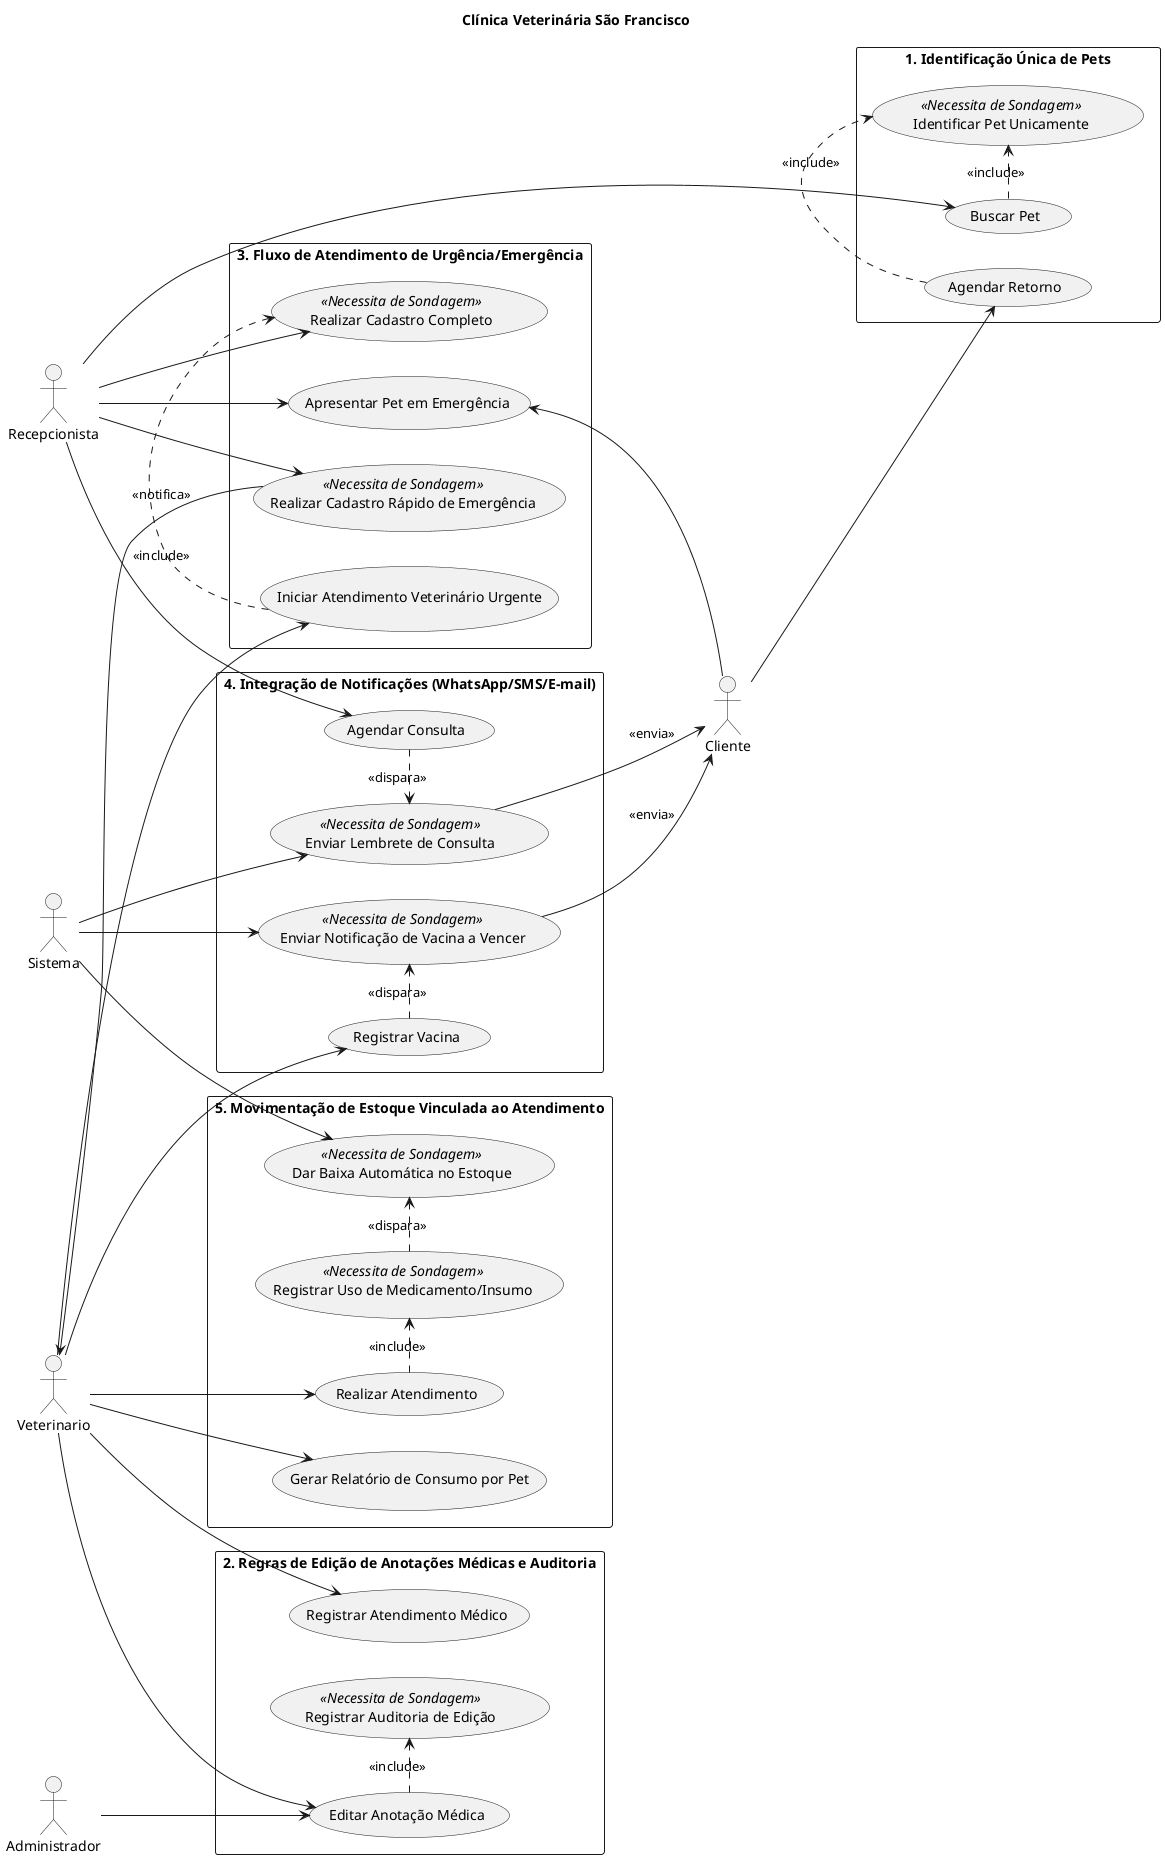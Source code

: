 @startuml
left to right direction
skinparam packageStyle rectangle
skinparam shadowing false

title Panorama Geral - Casos de Uso para Sondagem de Requisitos  
title Clínica Veterinária São Francisco

actor Cliente as cliente
actor Recepcionista as recepcionista
actor Veterinario as veterinario
actor Administrador as administrador
actor Sistema as sistema

' ---------------- PACOTE 1 ----------------
package "1. Identificação Única de Pets" {
  usecase "Buscar Pet" as UC1_1
  usecase "Agendar Retorno" as UC1_2
  usecase "Identificar Pet Unicamente" as UC1_3 <<Necessita de Sondagem>>

  cliente --> UC1_2
  recepcionista --> UC1_1
  UC1_1 .> UC1_3 : <<include>>
  UC1_2 .> UC1_3 : <<include>>
}

' ---------------- PACOTE 2 ----------------
package "2. Regras de Edição de Anotações Médicas e Auditoria" {
  usecase "Registrar Atendimento Médico" as UC2_1
  usecase "Editar Anotação Médica" as UC2_2
  usecase "Registrar Auditoria de Edição" as UC2_3 <<Necessita de Sondagem>>

  veterinario --> UC2_1
  veterinario --> UC2_2
  administrador --> UC2_2
  UC2_2 .> UC2_3 : <<include>>
}

' ---------------- PACOTE 3 ----------------
package "3. Fluxo de Atendimento de Urgência/Emergência" {
  usecase "Apresentar Pet em Emergência" as UC3_1
  usecase "Realizar Cadastro Rápido de Emergência" as UC3_2 <<Necessita de Sondagem>>
  usecase "Iniciar Atendimento Veterinário Urgente" as UC3_3
  usecase "Realizar Cadastro Completo" as UC3_4 <<Necessita de Sondagem>>

  cliente --> UC3_1
  recepcionista --> UC3_1
  recepcionista --> UC3_2
  UC3_2 --> veterinario : <<notifica>>
  veterinario --> UC3_3
  UC3_3 .> UC3_4 : <<include>>
  recepcionista --> UC3_4
}

' ---------------- PACOTE 4 ----------------
package "4. Integração de Notificações (WhatsApp/SMS/E-mail)" {
  usecase "Agendar Consulta" as UC4_1
  usecase "Registrar Vacina" as UC4_2
  usecase "Enviar Lembrete de Consulta" as UC4_3 <<Necessita de Sondagem>>
  usecase "Enviar Notificação de Vacina a Vencer" as UC4_4 <<Necessita de Sondagem>>

  recepcionista --> UC4_1
  veterinario --> UC4_2
  sistema --> UC4_3
  sistema --> UC4_4
  UC4_1 .> UC4_3 : <<dispara>>
  UC4_2 .> UC4_4 : <<dispara>>
  UC4_3 --> cliente : <<envia>>
  UC4_4 --> cliente : <<envia>>
}

' ---------------- PACOTE 5 ----------------
package "5. Movimentação de Estoque Vinculada ao Atendimento" {
  usecase "Realizar Atendimento" as UC5_1
  usecase "Registrar Uso de Medicamento/Insumo" as UC5_2 <<Necessita de Sondagem>>
  usecase "Dar Baixa Automática no Estoque" as UC5_3 <<Necessita de Sondagem>>
  usecase "Gerar Relatório de Consumo por Pet" as UC5_4

  veterinario --> UC5_1
  UC5_1 .> UC5_2 : <<include>>
  UC5_2 .> UC5_3 : <<dispara>>
  sistema --> UC5_3
  veterinario --> UC5_4
}

@enduml
